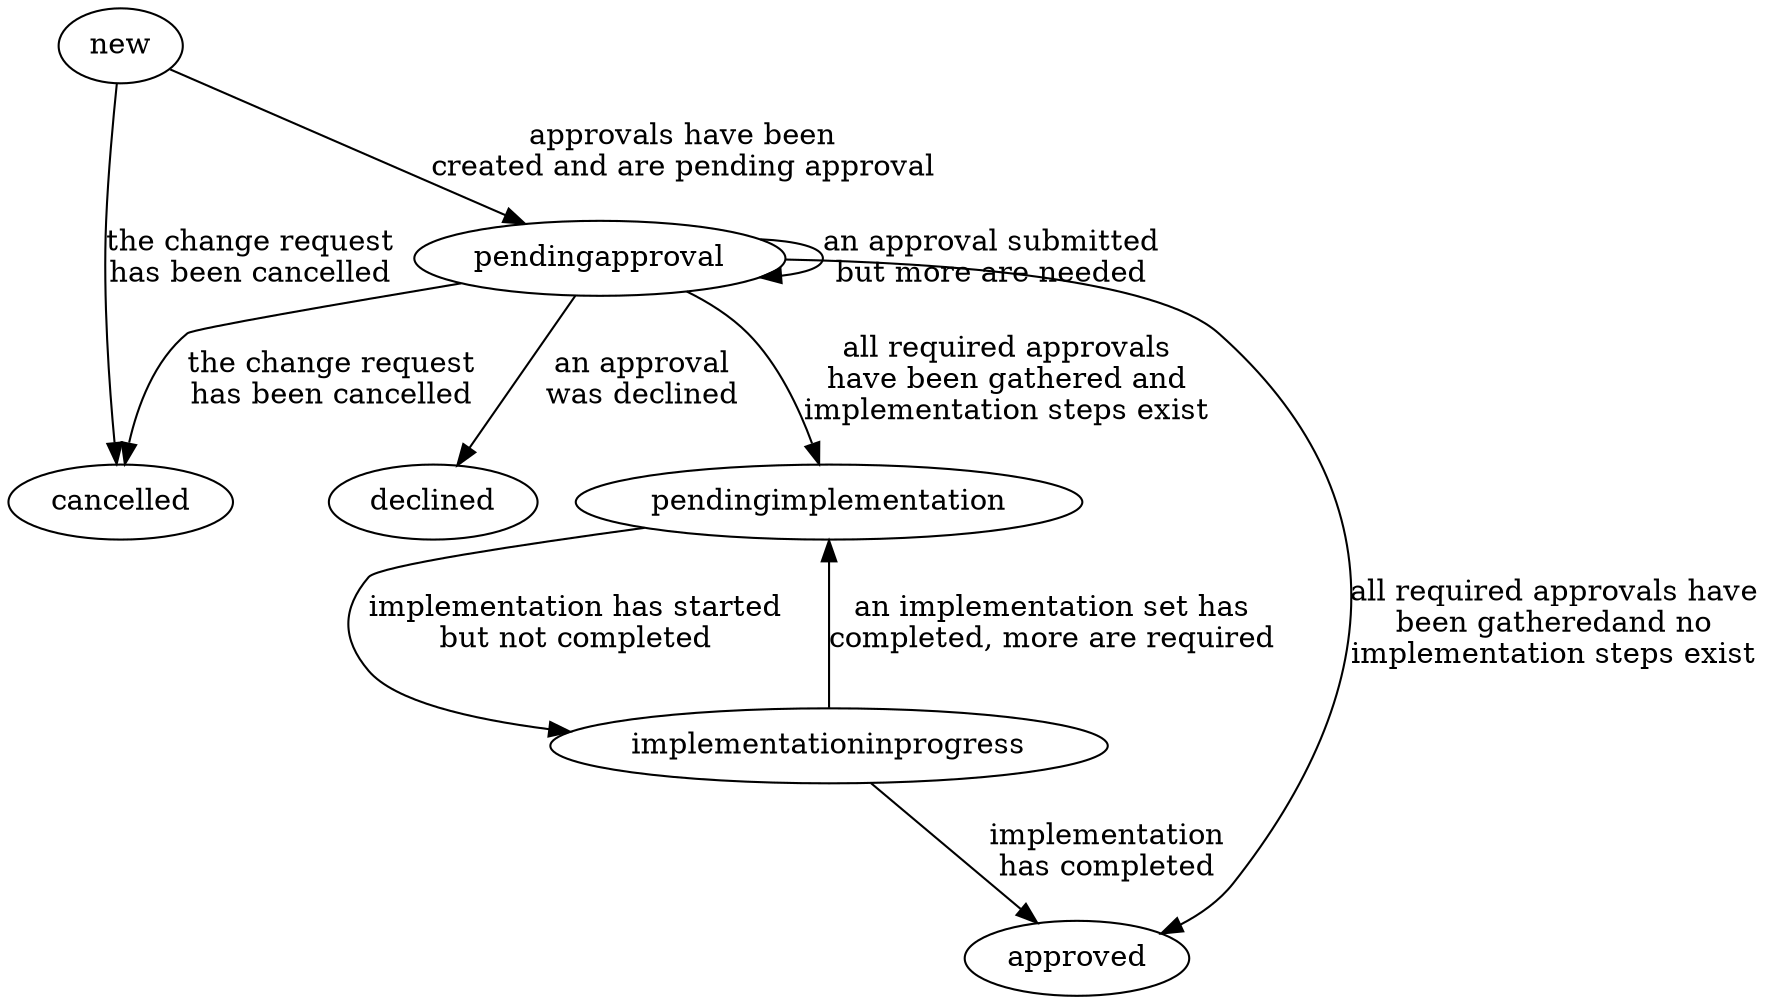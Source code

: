 digraph changeRequestState {
  new -> cancelled [label="the change request\nhas been cancelled"]
  new -> pendingapproval [label="approvals have been\ncreated and are pending approval"]
  pendingapproval -> declined [label="an approval\nwas declined"]
  pendingapproval -> cancelled [label="the change request\nhas been cancelled"]
  pendingapproval -> pendingimplementation [label="all required approvals\nhave been gathered and\nimplementation steps exist"]
  pendingapproval -> approved [label="all required approvals have\nbeen gatheredand no\nimplementation steps exist"]
  pendingapproval -> pendingapproval [label="an approval submitted\nbut more are needed"]
  pendingimplementation -> implementationinprogress [label="implementation has started\nbut not completed"]
  implementationinprogress -> approved [label="implementation\nhas completed"]
  implementationinprogress -> pendingimplementation [label="an implementation set has\ncompleted, more are required"]

}
